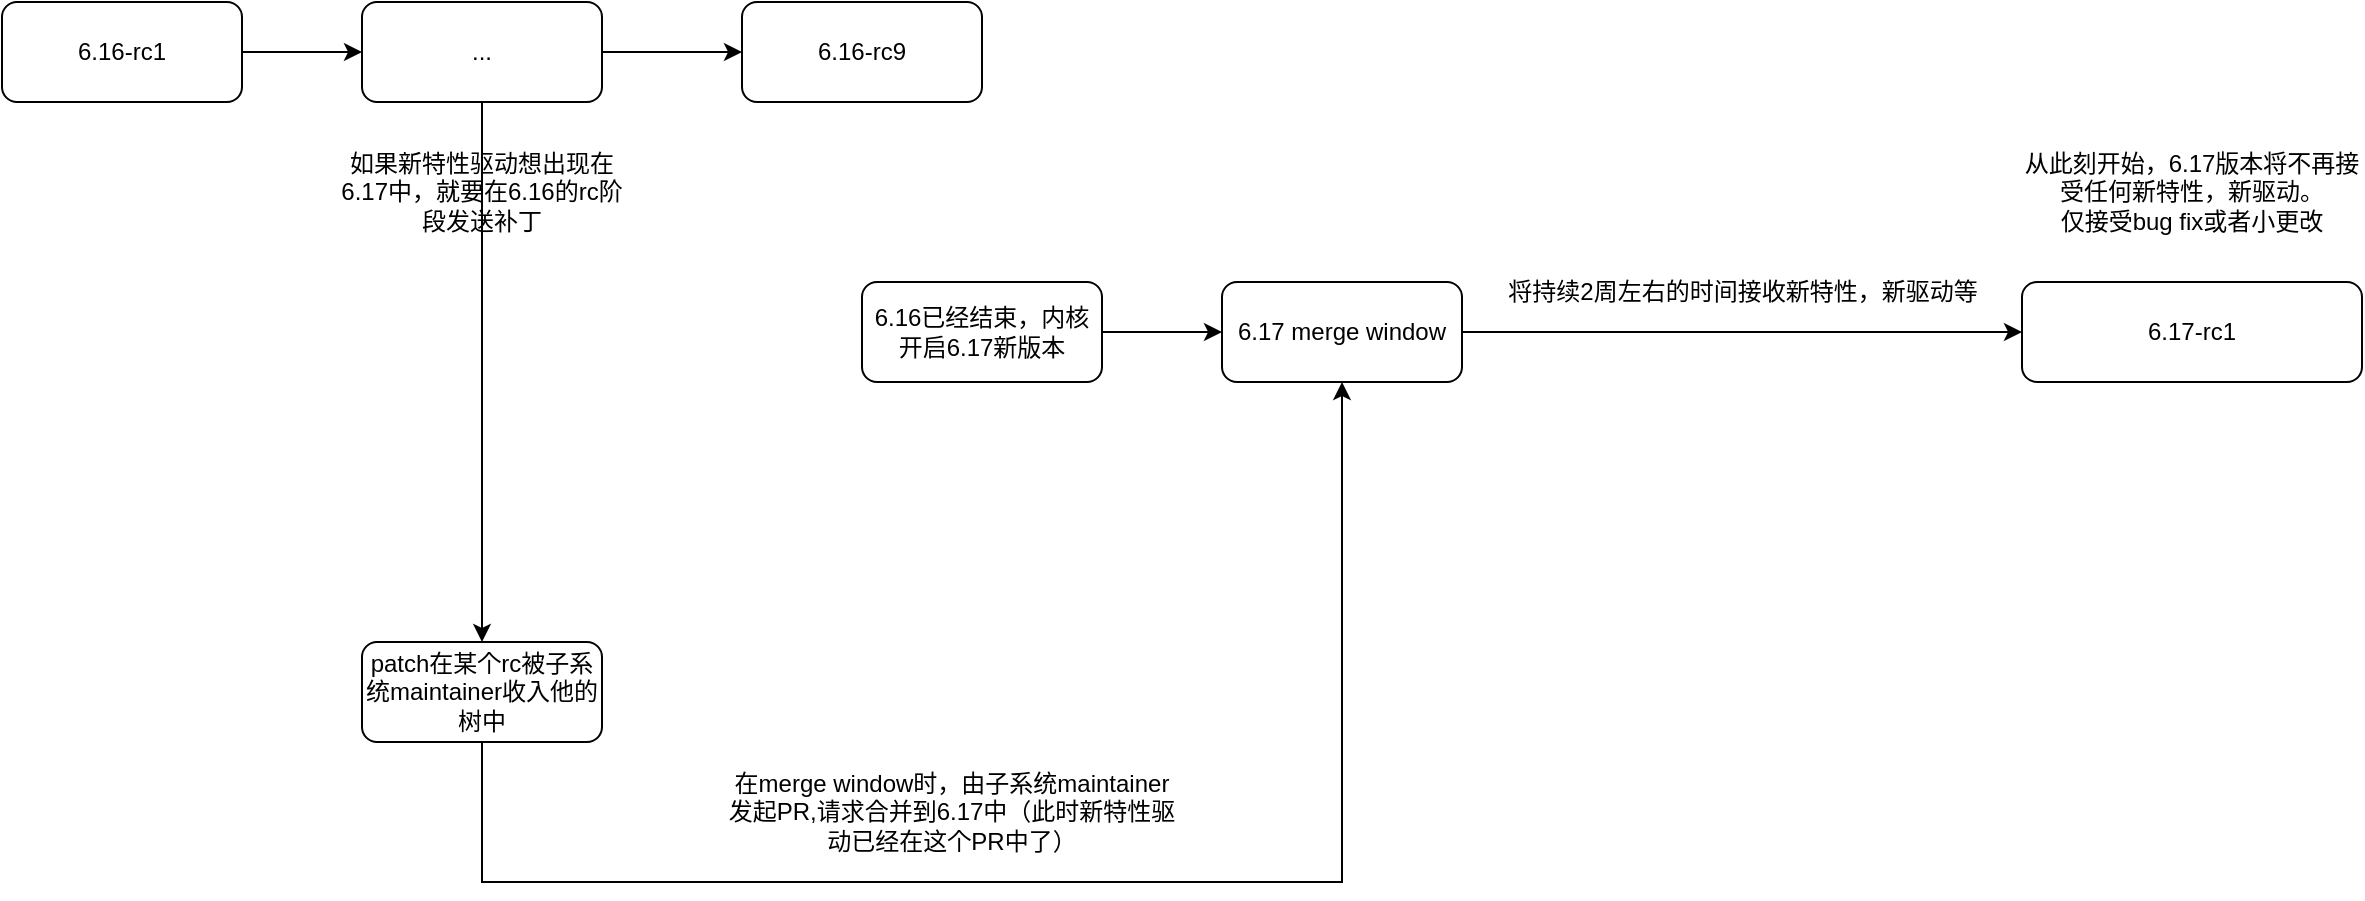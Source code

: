 <mxfile version="28.2.3">
  <diagram name="第 1 页" id="1ilw-WLotnf_4WlkD7nu">
    <mxGraphModel dx="1697" dy="918" grid="1" gridSize="10" guides="1" tooltips="1" connect="1" arrows="1" fold="1" page="1" pageScale="1" pageWidth="2339" pageHeight="3300" math="0" shadow="0">
      <root>
        <mxCell id="0" />
        <mxCell id="1" parent="0" />
        <mxCell id="AxJ9_XIlFzwpc8d086Lr-2" style="edgeStyle=orthogonalEdgeStyle;rounded=0;orthogonalLoop=1;jettySize=auto;html=1;exitX=1;exitY=0.5;exitDx=0;exitDy=0;entryX=0;entryY=0.5;entryDx=0;entryDy=0;" edge="1" parent="1" source="A_ogrFLxcLxrX9YmPOqr-2" target="AxJ9_XIlFzwpc8d086Lr-1">
          <mxGeometry relative="1" as="geometry" />
        </mxCell>
        <mxCell id="A_ogrFLxcLxrX9YmPOqr-2" value="6.16已经结束，内核开启6.17新版本" style="rounded=1;whiteSpace=wrap;html=1;fillColor=none;" parent="1" vertex="1">
          <mxGeometry x="490" y="280" width="120" height="50" as="geometry" />
        </mxCell>
        <mxCell id="AxJ9_XIlFzwpc8d086Lr-4" style="edgeStyle=orthogonalEdgeStyle;rounded=0;orthogonalLoop=1;jettySize=auto;html=1;exitX=1;exitY=0.5;exitDx=0;exitDy=0;entryX=0;entryY=0.5;entryDx=0;entryDy=0;" edge="1" parent="1" source="AxJ9_XIlFzwpc8d086Lr-1" target="AxJ9_XIlFzwpc8d086Lr-3">
          <mxGeometry relative="1" as="geometry" />
        </mxCell>
        <mxCell id="AxJ9_XIlFzwpc8d086Lr-1" value="6.17 merge window" style="rounded=1;whiteSpace=wrap;html=1;fillColor=none;" vertex="1" parent="1">
          <mxGeometry x="670" y="280" width="120" height="50" as="geometry" />
        </mxCell>
        <mxCell id="AxJ9_XIlFzwpc8d086Lr-3" value="6.17-rc1" style="rounded=1;whiteSpace=wrap;html=1;fillColor=none;" vertex="1" parent="1">
          <mxGeometry x="1070" y="280" width="170" height="50" as="geometry" />
        </mxCell>
        <mxCell id="AxJ9_XIlFzwpc8d086Lr-5" value="将持续2周左右的时间接收新特性，新驱动等" style="text;html=1;align=center;verticalAlign=middle;resizable=0;points=[];autosize=1;strokeColor=none;fillColor=none;" vertex="1" parent="1">
          <mxGeometry x="800" y="270" width="260" height="30" as="geometry" />
        </mxCell>
        <mxCell id="AxJ9_XIlFzwpc8d086Lr-6" value="从此刻开始，6.17版本将不再接受任何新特性，新驱动。&lt;div&gt;仅接受bug fix或者小更改&lt;/div&gt;" style="text;html=1;align=center;verticalAlign=middle;whiteSpace=wrap;rounded=0;" vertex="1" parent="1">
          <mxGeometry x="1070" y="200" width="170" height="70" as="geometry" />
        </mxCell>
        <mxCell id="AxJ9_XIlFzwpc8d086Lr-8" value="6.16-rc1" style="rounded=1;whiteSpace=wrap;html=1;fillColor=none;" vertex="1" parent="1">
          <mxGeometry x="60" y="140" width="120" height="50" as="geometry" />
        </mxCell>
        <mxCell id="AxJ9_XIlFzwpc8d086Lr-9" style="edgeStyle=orthogonalEdgeStyle;rounded=0;orthogonalLoop=1;jettySize=auto;html=1;exitX=1;exitY=0.5;exitDx=0;exitDy=0;entryX=0;entryY=0.5;entryDx=0;entryDy=0;" edge="1" parent="1">
          <mxGeometry relative="1" as="geometry">
            <mxPoint x="180" y="165" as="sourcePoint" />
            <mxPoint x="240.0" y="165" as="targetPoint" />
          </mxGeometry>
        </mxCell>
        <mxCell id="AxJ9_XIlFzwpc8d086Lr-13" style="edgeStyle=orthogonalEdgeStyle;rounded=0;orthogonalLoop=1;jettySize=auto;html=1;exitX=1;exitY=0.5;exitDx=0;exitDy=0;entryX=0;entryY=0.5;entryDx=0;entryDy=0;" edge="1" parent="1" source="AxJ9_XIlFzwpc8d086Lr-11" target="AxJ9_XIlFzwpc8d086Lr-12">
          <mxGeometry relative="1" as="geometry" />
        </mxCell>
        <mxCell id="AxJ9_XIlFzwpc8d086Lr-16" style="edgeStyle=orthogonalEdgeStyle;rounded=0;orthogonalLoop=1;jettySize=auto;html=1;exitX=0.5;exitY=1;exitDx=0;exitDy=0;entryX=0.5;entryY=0;entryDx=0;entryDy=0;" edge="1" parent="1" source="AxJ9_XIlFzwpc8d086Lr-11" target="AxJ9_XIlFzwpc8d086Lr-15">
          <mxGeometry relative="1" as="geometry" />
        </mxCell>
        <mxCell id="AxJ9_XIlFzwpc8d086Lr-11" value="..." style="rounded=1;whiteSpace=wrap;html=1;fillColor=none;" vertex="1" parent="1">
          <mxGeometry x="240" y="140" width="120" height="50" as="geometry" />
        </mxCell>
        <mxCell id="AxJ9_XIlFzwpc8d086Lr-12" value="6.16-rc9" style="rounded=1;whiteSpace=wrap;html=1;fillColor=none;" vertex="1" parent="1">
          <mxGeometry x="430" y="140" width="120" height="50" as="geometry" />
        </mxCell>
        <mxCell id="AxJ9_XIlFzwpc8d086Lr-14" value="如果新特性驱动想出现在6.17中，就要在6.16的rc阶段发送补丁" style="text;html=1;align=center;verticalAlign=middle;whiteSpace=wrap;rounded=0;" vertex="1" parent="1">
          <mxGeometry x="225" y="200" width="150" height="70" as="geometry" />
        </mxCell>
        <mxCell id="AxJ9_XIlFzwpc8d086Lr-17" style="edgeStyle=orthogonalEdgeStyle;rounded=0;orthogonalLoop=1;jettySize=auto;html=1;exitX=0.5;exitY=1;exitDx=0;exitDy=0;entryX=0.5;entryY=1;entryDx=0;entryDy=0;" edge="1" parent="1" source="AxJ9_XIlFzwpc8d086Lr-15" target="AxJ9_XIlFzwpc8d086Lr-1">
          <mxGeometry relative="1" as="geometry">
            <Array as="points">
              <mxPoint x="300" y="580" />
              <mxPoint x="730" y="580" />
            </Array>
          </mxGeometry>
        </mxCell>
        <mxCell id="AxJ9_XIlFzwpc8d086Lr-15" value="patch在某个rc被子系统maintainer收入他的树中" style="rounded=1;whiteSpace=wrap;html=1;fillColor=none;" vertex="1" parent="1">
          <mxGeometry x="240" y="460" width="120" height="50" as="geometry" />
        </mxCell>
        <mxCell id="AxJ9_XIlFzwpc8d086Lr-18" value="在merge window时，由子系统maintainer发起PR,请求合并到6.17中（此时新特性驱动已经在这个PR中了）" style="text;html=1;align=center;verticalAlign=middle;whiteSpace=wrap;rounded=0;" vertex="1" parent="1">
          <mxGeometry x="420" y="520" width="230" height="50" as="geometry" />
        </mxCell>
      </root>
    </mxGraphModel>
  </diagram>
</mxfile>
